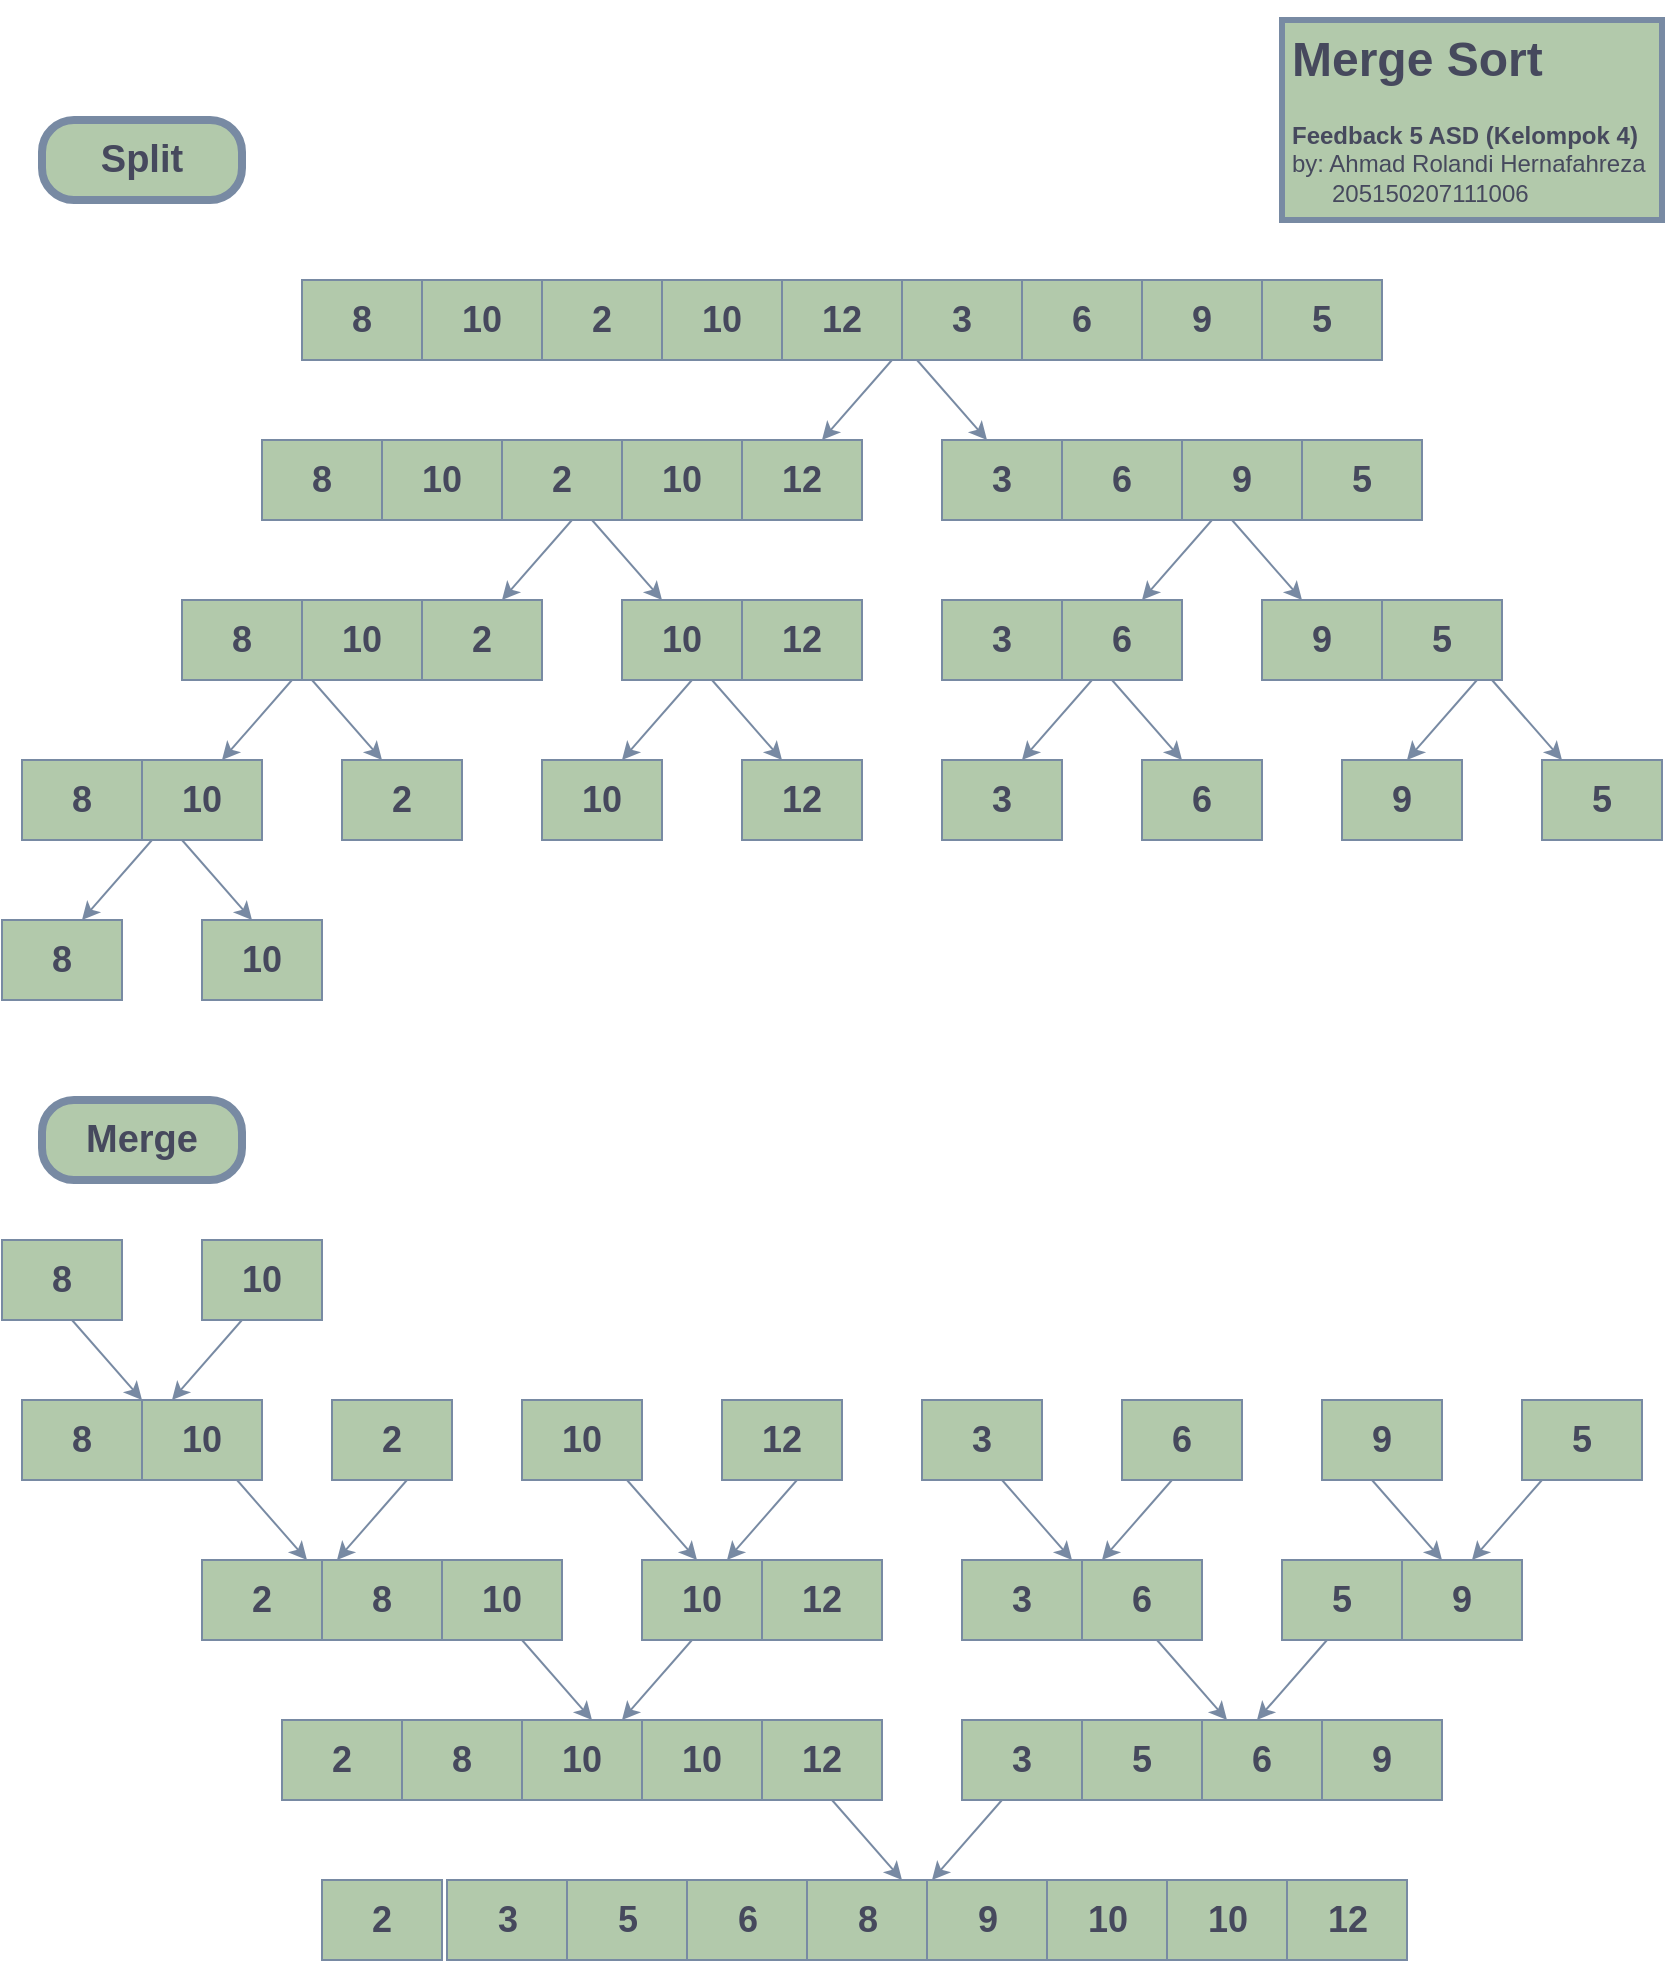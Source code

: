<mxfile version="14.6.11" type="github">
  <diagram id="ngQkEetFLuscZ1ZEEyn4" name="Page-1">
    <mxGraphModel dx="1409" dy="1883" grid="1" gridSize="10" guides="1" tooltips="1" connect="1" arrows="1" fold="1" page="1" pageScale="1" pageWidth="850" pageHeight="1100" math="0" shadow="0">
      <root>
        <mxCell id="0" />
        <mxCell id="1" parent="0" />
        <mxCell id="XE-EVSWouY0JqciqB7B_-1" value="&lt;font style=&quot;font-size: 18px&quot;&gt;&lt;b&gt;8&lt;/b&gt;&lt;/font&gt;" style="rounded=0;whiteSpace=wrap;html=1;fillColor=#B2C9AB;strokeColor=#788AA3;fontColor=#46495D;" parent="1" vertex="1">
          <mxGeometry x="160" y="-960" width="60" height="40" as="geometry" />
        </mxCell>
        <mxCell id="XE-EVSWouY0JqciqB7B_-2" value="&lt;font style=&quot;font-size: 18px&quot;&gt;&lt;b&gt;10&lt;/b&gt;&lt;/font&gt;" style="rounded=0;whiteSpace=wrap;html=1;fillColor=#B2C9AB;strokeColor=#788AA3;fontColor=#46495D;" parent="1" vertex="1">
          <mxGeometry x="220" y="-960" width="60" height="40" as="geometry" />
        </mxCell>
        <mxCell id="XE-EVSWouY0JqciqB7B_-3" value="&lt;font style=&quot;font-size: 18px&quot;&gt;&lt;b&gt;2&lt;/b&gt;&lt;/font&gt;" style="rounded=0;whiteSpace=wrap;html=1;fillColor=#B2C9AB;strokeColor=#788AA3;fontColor=#46495D;" parent="1" vertex="1">
          <mxGeometry x="280" y="-960" width="60" height="40" as="geometry" />
        </mxCell>
        <mxCell id="XE-EVSWouY0JqciqB7B_-4" value="&lt;font style=&quot;font-size: 18px&quot;&gt;&lt;b&gt;5&lt;/b&gt;&lt;/font&gt;" style="rounded=0;whiteSpace=wrap;html=1;fillColor=#B2C9AB;strokeColor=#788AA3;fontColor=#46495D;" parent="1" vertex="1">
          <mxGeometry x="640" y="-960" width="60" height="40" as="geometry" />
        </mxCell>
        <mxCell id="XE-EVSWouY0JqciqB7B_-5" value="&lt;font style=&quot;font-size: 18px&quot;&gt;&lt;b&gt;9&lt;/b&gt;&lt;/font&gt;" style="rounded=0;whiteSpace=wrap;html=1;fillColor=#B2C9AB;strokeColor=#788AA3;fontColor=#46495D;" parent="1" vertex="1">
          <mxGeometry x="580" y="-960" width="60" height="40" as="geometry" />
        </mxCell>
        <mxCell id="XE-EVSWouY0JqciqB7B_-6" value="&lt;font style=&quot;font-size: 18px&quot;&gt;&lt;b&gt;6&lt;/b&gt;&lt;/font&gt;" style="rounded=0;whiteSpace=wrap;html=1;fillColor=#B2C9AB;strokeColor=#788AA3;fontColor=#46495D;" parent="1" vertex="1">
          <mxGeometry x="520" y="-960" width="60" height="40" as="geometry" />
        </mxCell>
        <mxCell id="XE-EVSWouY0JqciqB7B_-7" value="&lt;font style=&quot;font-size: 18px&quot;&gt;&lt;b&gt;3&lt;/b&gt;&lt;/font&gt;" style="rounded=0;whiteSpace=wrap;html=1;fillColor=#B2C9AB;strokeColor=#788AA3;fontColor=#46495D;" parent="1" vertex="1">
          <mxGeometry x="460" y="-960" width="60" height="40" as="geometry" />
        </mxCell>
        <mxCell id="XE-EVSWouY0JqciqB7B_-8" value="&lt;font style=&quot;font-size: 18px&quot;&gt;&lt;b&gt;12&lt;/b&gt;&lt;/font&gt;" style="rounded=0;whiteSpace=wrap;html=1;fillColor=#B2C9AB;strokeColor=#788AA3;fontColor=#46495D;" parent="1" vertex="1">
          <mxGeometry x="400" y="-960" width="60" height="40" as="geometry" />
        </mxCell>
        <mxCell id="XE-EVSWouY0JqciqB7B_-9" value="&lt;font style=&quot;font-size: 18px&quot;&gt;&lt;b&gt;10&lt;/b&gt;&lt;/font&gt;" style="rounded=0;whiteSpace=wrap;html=1;fillColor=#B2C9AB;strokeColor=#788AA3;fontColor=#46495D;" parent="1" vertex="1">
          <mxGeometry x="340" y="-960" width="60" height="40" as="geometry" />
        </mxCell>
        <mxCell id="XE-EVSWouY0JqciqB7B_-11" value="&lt;font style=&quot;font-size: 18px&quot;&gt;&lt;b&gt;10&lt;/b&gt;&lt;/font&gt;" style="rounded=0;whiteSpace=wrap;html=1;fillColor=#B2C9AB;strokeColor=#788AA3;fontColor=#46495D;" parent="1" vertex="1">
          <mxGeometry x="200" y="-880" width="60" height="40" as="geometry" />
        </mxCell>
        <mxCell id="XE-EVSWouY0JqciqB7B_-12" value="&lt;font style=&quot;font-size: 18px&quot;&gt;&lt;b&gt;2&lt;/b&gt;&lt;/font&gt;" style="rounded=0;whiteSpace=wrap;html=1;fillColor=#B2C9AB;strokeColor=#788AA3;fontColor=#46495D;" parent="1" vertex="1">
          <mxGeometry x="260" y="-880" width="60" height="40" as="geometry" />
        </mxCell>
        <mxCell id="XE-EVSWouY0JqciqB7B_-13" value="&lt;font style=&quot;font-size: 18px&quot;&gt;&lt;b&gt;10&lt;/b&gt;&lt;/font&gt;" style="rounded=0;whiteSpace=wrap;html=1;fillColor=#B2C9AB;strokeColor=#788AA3;fontColor=#46495D;" parent="1" vertex="1">
          <mxGeometry x="320" y="-880" width="60" height="40" as="geometry" />
        </mxCell>
        <mxCell id="XE-EVSWouY0JqciqB7B_-14" value="&lt;font style=&quot;font-size: 18px&quot;&gt;&lt;b&gt;5&lt;/b&gt;&lt;/font&gt;" style="rounded=0;whiteSpace=wrap;html=1;fillColor=#B2C9AB;strokeColor=#788AA3;fontColor=#46495D;" parent="1" vertex="1">
          <mxGeometry x="660" y="-880" width="60" height="40" as="geometry" />
        </mxCell>
        <mxCell id="XE-EVSWouY0JqciqB7B_-15" value="&lt;font style=&quot;font-size: 18px&quot;&gt;&lt;b&gt;9&lt;/b&gt;&lt;/font&gt;" style="rounded=0;whiteSpace=wrap;html=1;fillColor=#B2C9AB;strokeColor=#788AA3;fontColor=#46495D;" parent="1" vertex="1">
          <mxGeometry x="600" y="-880" width="60" height="40" as="geometry" />
        </mxCell>
        <mxCell id="XE-EVSWouY0JqciqB7B_-16" value="&lt;font style=&quot;font-size: 18px&quot;&gt;&lt;b&gt;6&lt;/b&gt;&lt;/font&gt;" style="rounded=0;whiteSpace=wrap;html=1;fillColor=#B2C9AB;strokeColor=#788AA3;fontColor=#46495D;" parent="1" vertex="1">
          <mxGeometry x="540" y="-880" width="60" height="40" as="geometry" />
        </mxCell>
        <mxCell id="XE-EVSWouY0JqciqB7B_-17" value="&lt;font style=&quot;font-size: 18px&quot;&gt;&lt;b&gt;3&lt;/b&gt;&lt;/font&gt;" style="rounded=0;whiteSpace=wrap;html=1;fillColor=#B2C9AB;strokeColor=#788AA3;fontColor=#46495D;" parent="1" vertex="1">
          <mxGeometry x="480" y="-880" width="60" height="40" as="geometry" />
        </mxCell>
        <mxCell id="XE-EVSWouY0JqciqB7B_-18" value="&lt;font style=&quot;font-size: 18px&quot;&gt;&lt;b&gt;8&lt;/b&gt;&lt;/font&gt;" style="rounded=0;whiteSpace=wrap;html=1;fillColor=#B2C9AB;strokeColor=#788AA3;fontColor=#46495D;" parent="1" vertex="1">
          <mxGeometry x="140" y="-880" width="60" height="40" as="geometry" />
        </mxCell>
        <mxCell id="XE-EVSWouY0JqciqB7B_-19" value="&lt;font style=&quot;font-size: 18px&quot;&gt;&lt;b&gt;12&lt;/b&gt;&lt;/font&gt;" style="rounded=0;whiteSpace=wrap;html=1;fillColor=#B2C9AB;strokeColor=#788AA3;fontColor=#46495D;" parent="1" vertex="1">
          <mxGeometry x="380" y="-880" width="60" height="40" as="geometry" />
        </mxCell>
        <mxCell id="XE-EVSWouY0JqciqB7B_-20" value="&lt;font style=&quot;font-size: 18px&quot;&gt;&lt;b&gt;10&lt;/b&gt;&lt;/font&gt;" style="rounded=0;whiteSpace=wrap;html=1;fillColor=#B2C9AB;strokeColor=#788AA3;fontColor=#46495D;" parent="1" vertex="1">
          <mxGeometry x="160" y="-800" width="60" height="40" as="geometry" />
        </mxCell>
        <mxCell id="XE-EVSWouY0JqciqB7B_-21" value="&lt;font style=&quot;font-size: 18px&quot;&gt;&lt;b&gt;2&lt;/b&gt;&lt;/font&gt;" style="rounded=0;whiteSpace=wrap;html=1;fillColor=#B2C9AB;strokeColor=#788AA3;fontColor=#46495D;" parent="1" vertex="1">
          <mxGeometry x="220" y="-800" width="60" height="40" as="geometry" />
        </mxCell>
        <mxCell id="XE-EVSWouY0JqciqB7B_-22" value="&lt;font style=&quot;font-size: 18px&quot;&gt;&lt;b&gt;10&lt;/b&gt;&lt;/font&gt;" style="rounded=0;whiteSpace=wrap;html=1;fillColor=#B2C9AB;strokeColor=#788AA3;fontColor=#46495D;" parent="1" vertex="1">
          <mxGeometry x="320" y="-800" width="60" height="40" as="geometry" />
        </mxCell>
        <mxCell id="XE-EVSWouY0JqciqB7B_-23" value="&lt;font style=&quot;font-size: 18px&quot;&gt;&lt;b&gt;8&lt;/b&gt;&lt;/font&gt;" style="rounded=0;whiteSpace=wrap;html=1;fillColor=#B2C9AB;strokeColor=#788AA3;fontColor=#46495D;" parent="1" vertex="1">
          <mxGeometry x="100" y="-800" width="60" height="40" as="geometry" />
        </mxCell>
        <mxCell id="XE-EVSWouY0JqciqB7B_-24" value="&lt;font style=&quot;font-size: 18px&quot;&gt;&lt;b&gt;12&lt;/b&gt;&lt;/font&gt;" style="rounded=0;whiteSpace=wrap;html=1;fillColor=#B2C9AB;strokeColor=#788AA3;fontColor=#46495D;" parent="1" vertex="1">
          <mxGeometry x="380" y="-800" width="60" height="40" as="geometry" />
        </mxCell>
        <mxCell id="XE-EVSWouY0JqciqB7B_-25" value="&lt;font style=&quot;font-size: 18px&quot;&gt;&lt;b&gt;5&lt;/b&gt;&lt;/font&gt;" style="rounded=0;whiteSpace=wrap;html=1;fillColor=#B2C9AB;strokeColor=#788AA3;fontColor=#46495D;" parent="1" vertex="1">
          <mxGeometry x="700" y="-800" width="60" height="40" as="geometry" />
        </mxCell>
        <mxCell id="XE-EVSWouY0JqciqB7B_-26" value="&lt;font style=&quot;font-size: 18px&quot;&gt;&lt;b&gt;9&lt;/b&gt;&lt;/font&gt;" style="rounded=0;whiteSpace=wrap;html=1;fillColor=#B2C9AB;strokeColor=#788AA3;fontColor=#46495D;" parent="1" vertex="1">
          <mxGeometry x="640" y="-800" width="60" height="40" as="geometry" />
        </mxCell>
        <mxCell id="XE-EVSWouY0JqciqB7B_-27" value="&lt;font style=&quot;font-size: 18px&quot;&gt;&lt;b&gt;6&lt;/b&gt;&lt;/font&gt;" style="rounded=0;whiteSpace=wrap;html=1;fillColor=#B2C9AB;strokeColor=#788AA3;fontColor=#46495D;" parent="1" vertex="1">
          <mxGeometry x="540" y="-800" width="60" height="40" as="geometry" />
        </mxCell>
        <mxCell id="XE-EVSWouY0JqciqB7B_-28" value="&lt;font style=&quot;font-size: 18px&quot;&gt;&lt;b&gt;3&lt;/b&gt;&lt;/font&gt;" style="rounded=0;whiteSpace=wrap;html=1;fillColor=#B2C9AB;strokeColor=#788AA3;fontColor=#46495D;" parent="1" vertex="1">
          <mxGeometry x="480" y="-800" width="60" height="40" as="geometry" />
        </mxCell>
        <mxCell id="XE-EVSWouY0JqciqB7B_-29" value="&lt;font style=&quot;font-size: 18px&quot;&gt;&lt;b&gt;8&lt;/b&gt;&lt;/font&gt;" style="rounded=0;whiteSpace=wrap;html=1;fillColor=#B2C9AB;strokeColor=#788AA3;fontColor=#46495D;" parent="1" vertex="1">
          <mxGeometry x="20" y="-720" width="60" height="40" as="geometry" />
        </mxCell>
        <mxCell id="XE-EVSWouY0JqciqB7B_-30" value="&lt;font style=&quot;font-size: 18px&quot;&gt;&lt;b&gt;2&lt;/b&gt;&lt;/font&gt;" style="rounded=0;whiteSpace=wrap;html=1;fillColor=#B2C9AB;strokeColor=#788AA3;fontColor=#46495D;" parent="1" vertex="1">
          <mxGeometry x="180" y="-720" width="60" height="40" as="geometry" />
        </mxCell>
        <mxCell id="XE-EVSWouY0JqciqB7B_-31" value="&lt;font style=&quot;font-size: 18px&quot;&gt;&lt;b&gt;10&lt;/b&gt;&lt;/font&gt;" style="rounded=0;whiteSpace=wrap;html=1;fillColor=#B2C9AB;strokeColor=#788AA3;fontColor=#46495D;" parent="1" vertex="1">
          <mxGeometry x="80" y="-720" width="60" height="40" as="geometry" />
        </mxCell>
        <mxCell id="XE-EVSWouY0JqciqB7B_-33" value="&lt;font style=&quot;font-size: 18px&quot;&gt;&lt;b&gt;10&lt;/b&gt;&lt;/font&gt;" style="rounded=0;whiteSpace=wrap;html=1;fillColor=#B2C9AB;strokeColor=#788AA3;fontColor=#46495D;" parent="1" vertex="1">
          <mxGeometry x="280" y="-720" width="60" height="40" as="geometry" />
        </mxCell>
        <mxCell id="XE-EVSWouY0JqciqB7B_-34" value="&lt;font style=&quot;font-size: 18px&quot;&gt;&lt;b&gt;12&lt;/b&gt;&lt;/font&gt;" style="rounded=0;whiteSpace=wrap;html=1;fillColor=#B2C9AB;strokeColor=#788AA3;fontColor=#46495D;" parent="1" vertex="1">
          <mxGeometry x="380" y="-720" width="60" height="40" as="geometry" />
        </mxCell>
        <mxCell id="XE-EVSWouY0JqciqB7B_-35" value="&lt;font style=&quot;font-size: 18px&quot;&gt;&lt;b&gt;3&lt;/b&gt;&lt;/font&gt;" style="rounded=0;whiteSpace=wrap;html=1;fillColor=#B2C9AB;strokeColor=#788AA3;fontColor=#46495D;" parent="1" vertex="1">
          <mxGeometry x="480" y="-720" width="60" height="40" as="geometry" />
        </mxCell>
        <mxCell id="XE-EVSWouY0JqciqB7B_-36" value="&lt;font style=&quot;font-size: 18px&quot;&gt;&lt;b&gt;6&lt;/b&gt;&lt;/font&gt;" style="rounded=0;whiteSpace=wrap;html=1;fillColor=#B2C9AB;strokeColor=#788AA3;fontColor=#46495D;" parent="1" vertex="1">
          <mxGeometry x="580" y="-720" width="60" height="40" as="geometry" />
        </mxCell>
        <mxCell id="XE-EVSWouY0JqciqB7B_-37" value="&lt;font style=&quot;font-size: 18px&quot;&gt;&lt;b&gt;9&lt;/b&gt;&lt;/font&gt;" style="rounded=0;whiteSpace=wrap;html=1;fillColor=#B2C9AB;strokeColor=#788AA3;fontColor=#46495D;" parent="1" vertex="1">
          <mxGeometry x="680" y="-720" width="60" height="40" as="geometry" />
        </mxCell>
        <mxCell id="XE-EVSWouY0JqciqB7B_-38" value="&lt;font style=&quot;font-size: 18px&quot;&gt;&lt;b&gt;8&lt;/b&gt;&lt;/font&gt;" style="rounded=0;whiteSpace=wrap;html=1;fillColor=#B2C9AB;strokeColor=#788AA3;fontColor=#46495D;" parent="1" vertex="1">
          <mxGeometry x="10" y="-640" width="60" height="40" as="geometry" />
        </mxCell>
        <mxCell id="XE-EVSWouY0JqciqB7B_-40" value="&lt;font style=&quot;font-size: 18px&quot;&gt;&lt;b&gt;10&lt;/b&gt;&lt;/font&gt;" style="rounded=0;whiteSpace=wrap;html=1;fillColor=#B2C9AB;strokeColor=#788AA3;fontColor=#46495D;" parent="1" vertex="1">
          <mxGeometry x="110" y="-640" width="60" height="40" as="geometry" />
        </mxCell>
        <mxCell id="XE-EVSWouY0JqciqB7B_-41" value="&lt;font style=&quot;font-size: 18px&quot;&gt;&lt;b&gt;5&lt;/b&gt;&lt;/font&gt;" style="rounded=0;whiteSpace=wrap;html=1;fillColor=#B2C9AB;strokeColor=#788AA3;fontColor=#46495D;" parent="1" vertex="1">
          <mxGeometry x="780" y="-720" width="60" height="40" as="geometry" />
        </mxCell>
        <mxCell id="_cYdw8GzFOG9qHdIJb85-2" value="" style="endArrow=classic;html=1;entryX=0.25;entryY=0;entryDx=0;entryDy=0;exitX=0.5;exitY=1;exitDx=0;exitDy=0;strokeColor=#788AA3;fontColor=#46495D;" edge="1" parent="1">
          <mxGeometry width="50" height="50" relative="1" as="geometry">
            <mxPoint x="455" y="-920" as="sourcePoint" />
            <mxPoint x="420" y="-880" as="targetPoint" />
          </mxGeometry>
        </mxCell>
        <mxCell id="_cYdw8GzFOG9qHdIJb85-3" value="" style="endArrow=classic;html=1;exitX=0.5;exitY=1;exitDx=0;exitDy=0;strokeColor=#788AA3;fontColor=#46495D;" edge="1" parent="1">
          <mxGeometry width="50" height="50" relative="1" as="geometry">
            <mxPoint x="467.5" y="-920" as="sourcePoint" />
            <mxPoint x="502.5" y="-880" as="targetPoint" />
          </mxGeometry>
        </mxCell>
        <mxCell id="_cYdw8GzFOG9qHdIJb85-4" value="" style="endArrow=classic;html=1;exitX=0.5;exitY=1;exitDx=0;exitDy=0;strokeColor=#788AA3;fontColor=#46495D;" edge="1" parent="1">
          <mxGeometry width="50" height="50" relative="1" as="geometry">
            <mxPoint x="305" y="-840" as="sourcePoint" />
            <mxPoint x="340" y="-800" as="targetPoint" />
          </mxGeometry>
        </mxCell>
        <mxCell id="_cYdw8GzFOG9qHdIJb85-5" value="" style="endArrow=classic;html=1;entryX=0.25;entryY=0;entryDx=0;entryDy=0;exitX=0.5;exitY=1;exitDx=0;exitDy=0;strokeColor=#788AA3;fontColor=#46495D;" edge="1" parent="1">
          <mxGeometry width="50" height="50" relative="1" as="geometry">
            <mxPoint x="295" y="-840" as="sourcePoint" />
            <mxPoint x="260" y="-800" as="targetPoint" />
          </mxGeometry>
        </mxCell>
        <mxCell id="_cYdw8GzFOG9qHdIJb85-6" value="" style="endArrow=classic;html=1;exitX=0.5;exitY=1;exitDx=0;exitDy=0;strokeColor=#788AA3;fontColor=#46495D;" edge="1" parent="1">
          <mxGeometry width="50" height="50" relative="1" as="geometry">
            <mxPoint x="625.0" y="-840" as="sourcePoint" />
            <mxPoint x="660" y="-800" as="targetPoint" />
          </mxGeometry>
        </mxCell>
        <mxCell id="_cYdw8GzFOG9qHdIJb85-7" value="" style="endArrow=classic;html=1;entryX=0.25;entryY=0;entryDx=0;entryDy=0;exitX=0.5;exitY=1;exitDx=0;exitDy=0;strokeColor=#788AA3;fontColor=#46495D;" edge="1" parent="1">
          <mxGeometry width="50" height="50" relative="1" as="geometry">
            <mxPoint x="615.0" y="-840" as="sourcePoint" />
            <mxPoint x="580.0" y="-800" as="targetPoint" />
          </mxGeometry>
        </mxCell>
        <mxCell id="_cYdw8GzFOG9qHdIJb85-9" value="" style="endArrow=classic;html=1;exitX=0.5;exitY=1;exitDx=0;exitDy=0;strokeColor=#788AA3;fontColor=#46495D;" edge="1" parent="1">
          <mxGeometry width="50" height="50" relative="1" as="geometry">
            <mxPoint x="755" y="-760" as="sourcePoint" />
            <mxPoint x="790" y="-720" as="targetPoint" />
          </mxGeometry>
        </mxCell>
        <mxCell id="_cYdw8GzFOG9qHdIJb85-10" value="" style="endArrow=classic;html=1;entryX=0.25;entryY=0;entryDx=0;entryDy=0;exitX=0.5;exitY=1;exitDx=0;exitDy=0;strokeColor=#788AA3;fontColor=#46495D;" edge="1" parent="1">
          <mxGeometry width="50" height="50" relative="1" as="geometry">
            <mxPoint x="747.5" y="-760" as="sourcePoint" />
            <mxPoint x="712.5" y="-720" as="targetPoint" />
          </mxGeometry>
        </mxCell>
        <mxCell id="_cYdw8GzFOG9qHdIJb85-11" value="" style="endArrow=classic;html=1;exitX=0.5;exitY=1;exitDx=0;exitDy=0;strokeColor=#788AA3;fontColor=#46495D;" edge="1" parent="1">
          <mxGeometry width="50" height="50" relative="1" as="geometry">
            <mxPoint x="565" y="-760" as="sourcePoint" />
            <mxPoint x="600" y="-720" as="targetPoint" />
          </mxGeometry>
        </mxCell>
        <mxCell id="_cYdw8GzFOG9qHdIJb85-12" value="" style="endArrow=classic;html=1;entryX=0.25;entryY=0;entryDx=0;entryDy=0;exitX=0.5;exitY=1;exitDx=0;exitDy=0;strokeColor=#788AA3;fontColor=#46495D;" edge="1" parent="1">
          <mxGeometry width="50" height="50" relative="1" as="geometry">
            <mxPoint x="555" y="-760" as="sourcePoint" />
            <mxPoint x="520" y="-720" as="targetPoint" />
          </mxGeometry>
        </mxCell>
        <mxCell id="_cYdw8GzFOG9qHdIJb85-14" value="" style="endArrow=classic;html=1;exitX=0.5;exitY=1;exitDx=0;exitDy=0;strokeColor=#788AA3;fontColor=#46495D;" edge="1" parent="1">
          <mxGeometry width="50" height="50" relative="1" as="geometry">
            <mxPoint x="365" y="-760" as="sourcePoint" />
            <mxPoint x="400" y="-720" as="targetPoint" />
          </mxGeometry>
        </mxCell>
        <mxCell id="_cYdw8GzFOG9qHdIJb85-15" value="" style="endArrow=classic;html=1;entryX=0.25;entryY=0;entryDx=0;entryDy=0;exitX=0.5;exitY=1;exitDx=0;exitDy=0;strokeColor=#788AA3;fontColor=#46495D;" edge="1" parent="1">
          <mxGeometry width="50" height="50" relative="1" as="geometry">
            <mxPoint x="355" y="-760" as="sourcePoint" />
            <mxPoint x="320" y="-720" as="targetPoint" />
          </mxGeometry>
        </mxCell>
        <mxCell id="_cYdw8GzFOG9qHdIJb85-17" value="" style="endArrow=classic;html=1;exitX=0.5;exitY=1;exitDx=0;exitDy=0;strokeColor=#788AA3;fontColor=#46495D;" edge="1" parent="1">
          <mxGeometry width="50" height="50" relative="1" as="geometry">
            <mxPoint x="165" y="-760" as="sourcePoint" />
            <mxPoint x="200" y="-720" as="targetPoint" />
          </mxGeometry>
        </mxCell>
        <mxCell id="_cYdw8GzFOG9qHdIJb85-18" value="" style="endArrow=classic;html=1;entryX=0.25;entryY=0;entryDx=0;entryDy=0;exitX=0.5;exitY=1;exitDx=0;exitDy=0;strokeColor=#788AA3;fontColor=#46495D;" edge="1" parent="1">
          <mxGeometry width="50" height="50" relative="1" as="geometry">
            <mxPoint x="155" y="-760" as="sourcePoint" />
            <mxPoint x="120" y="-720" as="targetPoint" />
          </mxGeometry>
        </mxCell>
        <mxCell id="_cYdw8GzFOG9qHdIJb85-23" value="" style="endArrow=classic;html=1;exitX=0.5;exitY=1;exitDx=0;exitDy=0;strokeColor=#788AA3;fontColor=#46495D;" edge="1" parent="1">
          <mxGeometry width="50" height="50" relative="1" as="geometry">
            <mxPoint x="100" y="-680" as="sourcePoint" />
            <mxPoint x="135" y="-640" as="targetPoint" />
          </mxGeometry>
        </mxCell>
        <mxCell id="_cYdw8GzFOG9qHdIJb85-24" value="" style="endArrow=classic;html=1;entryX=0.25;entryY=0;entryDx=0;entryDy=0;exitX=0.5;exitY=1;exitDx=0;exitDy=0;strokeColor=#788AA3;fontColor=#46495D;" edge="1" parent="1">
          <mxGeometry width="50" height="50" relative="1" as="geometry">
            <mxPoint x="85" y="-680" as="sourcePoint" />
            <mxPoint x="50" y="-640" as="targetPoint" />
          </mxGeometry>
        </mxCell>
        <mxCell id="_cYdw8GzFOG9qHdIJb85-26" value="&lt;span style=&quot;font-size: 19px&quot;&gt;&lt;b&gt;Split&lt;/b&gt;&lt;/span&gt;" style="rounded=1;whiteSpace=wrap;html=1;arcSize=40;fillColor=#B2C9AB;strokeColor=#788AA3;fontColor=#46495D;strokeWidth=4;" vertex="1" parent="1">
          <mxGeometry x="30" y="-1040" width="100" height="40" as="geometry" />
        </mxCell>
        <mxCell id="_cYdw8GzFOG9qHdIJb85-45" value="&lt;font style=&quot;font-size: 18px&quot;&gt;&lt;b&gt;10&lt;/b&gt;&lt;/font&gt;" style="rounded=0;whiteSpace=wrap;html=1;fillColor=#B2C9AB;strokeColor=#788AA3;fontColor=#46495D;" vertex="1" parent="1">
          <mxGeometry x="230" y="-320" width="60" height="40" as="geometry" />
        </mxCell>
        <mxCell id="_cYdw8GzFOG9qHdIJb85-46" value="&lt;font style=&quot;font-size: 18px&quot;&gt;&lt;b&gt;2&lt;/b&gt;&lt;/font&gt;" style="rounded=0;whiteSpace=wrap;html=1;fillColor=#B2C9AB;strokeColor=#788AA3;fontColor=#46495D;" vertex="1" parent="1">
          <mxGeometry x="110" y="-320" width="60" height="40" as="geometry" />
        </mxCell>
        <mxCell id="_cYdw8GzFOG9qHdIJb85-47" value="&lt;font style=&quot;font-size: 18px&quot;&gt;&lt;b&gt;10&lt;/b&gt;&lt;/font&gt;" style="rounded=0;whiteSpace=wrap;html=1;fillColor=#B2C9AB;strokeColor=#788AA3;fontColor=#46495D;" vertex="1" parent="1">
          <mxGeometry x="330" y="-320" width="60" height="40" as="geometry" />
        </mxCell>
        <mxCell id="_cYdw8GzFOG9qHdIJb85-48" value="&lt;font style=&quot;font-size: 18px&quot;&gt;&lt;b&gt;8&lt;/b&gt;&lt;/font&gt;" style="rounded=0;whiteSpace=wrap;html=1;fillColor=#B2C9AB;strokeColor=#788AA3;fontColor=#46495D;" vertex="1" parent="1">
          <mxGeometry x="170" y="-320" width="60" height="40" as="geometry" />
        </mxCell>
        <mxCell id="_cYdw8GzFOG9qHdIJb85-49" value="&lt;font style=&quot;font-size: 18px&quot;&gt;&lt;b&gt;12&lt;/b&gt;&lt;/font&gt;" style="rounded=0;whiteSpace=wrap;html=1;fillColor=#B2C9AB;strokeColor=#788AA3;fontColor=#46495D;" vertex="1" parent="1">
          <mxGeometry x="390" y="-320" width="60" height="40" as="geometry" />
        </mxCell>
        <mxCell id="_cYdw8GzFOG9qHdIJb85-50" value="&lt;font style=&quot;font-size: 18px&quot;&gt;&lt;b&gt;5&lt;/b&gt;&lt;/font&gt;" style="rounded=0;whiteSpace=wrap;html=1;fillColor=#B2C9AB;strokeColor=#788AA3;fontColor=#46495D;" vertex="1" parent="1">
          <mxGeometry x="650" y="-320" width="60" height="40" as="geometry" />
        </mxCell>
        <mxCell id="_cYdw8GzFOG9qHdIJb85-51" value="&lt;font style=&quot;font-size: 18px&quot;&gt;&lt;b&gt;9&lt;/b&gt;&lt;/font&gt;" style="rounded=0;whiteSpace=wrap;html=1;fillColor=#B2C9AB;strokeColor=#788AA3;fontColor=#46495D;" vertex="1" parent="1">
          <mxGeometry x="710" y="-320" width="60" height="40" as="geometry" />
        </mxCell>
        <mxCell id="_cYdw8GzFOG9qHdIJb85-52" value="&lt;font style=&quot;font-size: 18px&quot;&gt;&lt;b&gt;6&lt;/b&gt;&lt;/font&gt;" style="rounded=0;whiteSpace=wrap;html=1;fillColor=#B2C9AB;strokeColor=#788AA3;fontColor=#46495D;" vertex="1" parent="1">
          <mxGeometry x="550" y="-320" width="60" height="40" as="geometry" />
        </mxCell>
        <mxCell id="_cYdw8GzFOG9qHdIJb85-53" value="&lt;font style=&quot;font-size: 18px&quot;&gt;&lt;b&gt;3&lt;/b&gt;&lt;/font&gt;" style="rounded=0;whiteSpace=wrap;html=1;fillColor=#B2C9AB;strokeColor=#788AA3;fontColor=#46495D;" vertex="1" parent="1">
          <mxGeometry x="490" y="-320" width="60" height="40" as="geometry" />
        </mxCell>
        <mxCell id="_cYdw8GzFOG9qHdIJb85-54" value="&lt;font style=&quot;font-size: 18px&quot;&gt;&lt;b&gt;8&lt;/b&gt;&lt;/font&gt;" style="rounded=0;whiteSpace=wrap;html=1;fillColor=#B2C9AB;strokeColor=#788AA3;fontColor=#46495D;" vertex="1" parent="1">
          <mxGeometry x="20" y="-400" width="60" height="40" as="geometry" />
        </mxCell>
        <mxCell id="_cYdw8GzFOG9qHdIJb85-55" value="&lt;font style=&quot;font-size: 18px&quot;&gt;&lt;b&gt;2&lt;/b&gt;&lt;/font&gt;" style="rounded=0;whiteSpace=wrap;html=1;fillColor=#B2C9AB;strokeColor=#788AA3;fontColor=#46495D;" vertex="1" parent="1">
          <mxGeometry x="175" y="-400" width="60" height="40" as="geometry" />
        </mxCell>
        <mxCell id="_cYdw8GzFOG9qHdIJb85-56" value="&lt;font style=&quot;font-size: 18px&quot;&gt;&lt;b&gt;10&lt;/b&gt;&lt;/font&gt;" style="rounded=0;whiteSpace=wrap;html=1;fillColor=#B2C9AB;strokeColor=#788AA3;fontColor=#46495D;" vertex="1" parent="1">
          <mxGeometry x="80" y="-400" width="60" height="40" as="geometry" />
        </mxCell>
        <mxCell id="_cYdw8GzFOG9qHdIJb85-57" value="&lt;font style=&quot;font-size: 18px&quot;&gt;&lt;b&gt;10&lt;/b&gt;&lt;/font&gt;" style="rounded=0;whiteSpace=wrap;html=1;fillColor=#B2C9AB;strokeColor=#788AA3;fontColor=#46495D;" vertex="1" parent="1">
          <mxGeometry x="270" y="-400" width="60" height="40" as="geometry" />
        </mxCell>
        <mxCell id="_cYdw8GzFOG9qHdIJb85-58" value="&lt;font style=&quot;font-size: 18px&quot;&gt;&lt;b&gt;12&lt;/b&gt;&lt;/font&gt;" style="rounded=0;whiteSpace=wrap;html=1;fillColor=#B2C9AB;strokeColor=#788AA3;fontColor=#46495D;" vertex="1" parent="1">
          <mxGeometry x="370" y="-400" width="60" height="40" as="geometry" />
        </mxCell>
        <mxCell id="_cYdw8GzFOG9qHdIJb85-59" value="&lt;font style=&quot;font-size: 18px&quot;&gt;&lt;b&gt;3&lt;/b&gt;&lt;/font&gt;" style="rounded=0;whiteSpace=wrap;html=1;fillColor=#B2C9AB;strokeColor=#788AA3;fontColor=#46495D;" vertex="1" parent="1">
          <mxGeometry x="470" y="-400" width="60" height="40" as="geometry" />
        </mxCell>
        <mxCell id="_cYdw8GzFOG9qHdIJb85-60" value="&lt;font style=&quot;font-size: 18px&quot;&gt;&lt;b&gt;6&lt;/b&gt;&lt;/font&gt;" style="rounded=0;whiteSpace=wrap;html=1;fillColor=#B2C9AB;strokeColor=#788AA3;fontColor=#46495D;" vertex="1" parent="1">
          <mxGeometry x="570" y="-400" width="60" height="40" as="geometry" />
        </mxCell>
        <mxCell id="_cYdw8GzFOG9qHdIJb85-61" value="&lt;font style=&quot;font-size: 18px&quot;&gt;&lt;b&gt;9&lt;/b&gt;&lt;/font&gt;" style="rounded=0;whiteSpace=wrap;html=1;fillColor=#B2C9AB;strokeColor=#788AA3;fontColor=#46495D;" vertex="1" parent="1">
          <mxGeometry x="670" y="-400" width="60" height="40" as="geometry" />
        </mxCell>
        <mxCell id="_cYdw8GzFOG9qHdIJb85-62" value="&lt;font style=&quot;font-size: 18px&quot;&gt;&lt;b&gt;8&lt;/b&gt;&lt;/font&gt;" style="rounded=0;whiteSpace=wrap;html=1;fillColor=#B2C9AB;strokeColor=#788AA3;fontColor=#46495D;" vertex="1" parent="1">
          <mxGeometry x="10" y="-480" width="60" height="40" as="geometry" />
        </mxCell>
        <mxCell id="_cYdw8GzFOG9qHdIJb85-63" value="&lt;font style=&quot;font-size: 18px&quot;&gt;&lt;b&gt;10&lt;/b&gt;&lt;/font&gt;" style="rounded=0;whiteSpace=wrap;html=1;fillColor=#B2C9AB;strokeColor=#788AA3;fontColor=#46495D;" vertex="1" parent="1">
          <mxGeometry x="110" y="-480" width="60" height="40" as="geometry" />
        </mxCell>
        <mxCell id="_cYdw8GzFOG9qHdIJb85-64" value="&lt;font style=&quot;font-size: 18px&quot;&gt;&lt;b&gt;5&lt;/b&gt;&lt;/font&gt;" style="rounded=0;whiteSpace=wrap;html=1;fillColor=#B2C9AB;strokeColor=#788AA3;fontColor=#46495D;" vertex="1" parent="1">
          <mxGeometry x="770" y="-400" width="60" height="40" as="geometry" />
        </mxCell>
        <mxCell id="_cYdw8GzFOG9qHdIJb85-81" value="&lt;span style=&quot;font-size: 19px&quot;&gt;&lt;b&gt;Merge&lt;/b&gt;&lt;/span&gt;" style="rounded=1;whiteSpace=wrap;html=1;arcSize=40;fillColor=#B2C9AB;strokeColor=#788AA3;fontColor=#46495D;strokeWidth=4;" vertex="1" parent="1">
          <mxGeometry x="30" y="-550" width="100" height="40" as="geometry" />
        </mxCell>
        <mxCell id="_cYdw8GzFOG9qHdIJb85-136" value="" style="group;fontColor=#46495D;" vertex="1" connectable="0" parent="1">
          <mxGeometry x="45" y="-440" width="85" height="40" as="geometry" />
        </mxCell>
        <mxCell id="_cYdw8GzFOG9qHdIJb85-79" value="" style="endArrow=classic;html=1;exitX=0.5;exitY=1;exitDx=0;exitDy=0;strokeColor=#788AA3;fontColor=#46495D;" edge="1" parent="_cYdw8GzFOG9qHdIJb85-136">
          <mxGeometry width="50" height="50" relative="1" as="geometry">
            <mxPoint as="sourcePoint" />
            <mxPoint x="35" y="40" as="targetPoint" />
          </mxGeometry>
        </mxCell>
        <mxCell id="_cYdw8GzFOG9qHdIJb85-80" value="" style="endArrow=classic;html=1;entryX=0.25;entryY=0;entryDx=0;entryDy=0;exitX=0.5;exitY=1;exitDx=0;exitDy=0;strokeColor=#788AA3;fontColor=#46495D;" edge="1" parent="_cYdw8GzFOG9qHdIJb85-136">
          <mxGeometry width="50" height="50" relative="1" as="geometry">
            <mxPoint x="85" as="sourcePoint" />
            <mxPoint x="50" y="40" as="targetPoint" />
          </mxGeometry>
        </mxCell>
        <mxCell id="_cYdw8GzFOG9qHdIJb85-137" value="" style="group;fontColor=#46495D;" vertex="1" connectable="0" parent="1">
          <mxGeometry x="127.5" y="-360" width="85" height="40" as="geometry" />
        </mxCell>
        <mxCell id="_cYdw8GzFOG9qHdIJb85-138" value="" style="endArrow=classic;html=1;exitX=0.5;exitY=1;exitDx=0;exitDy=0;strokeColor=#788AA3;fontColor=#46495D;" edge="1" parent="_cYdw8GzFOG9qHdIJb85-137">
          <mxGeometry width="50" height="50" relative="1" as="geometry">
            <mxPoint as="sourcePoint" />
            <mxPoint x="35" y="40" as="targetPoint" />
          </mxGeometry>
        </mxCell>
        <mxCell id="_cYdw8GzFOG9qHdIJb85-139" value="" style="endArrow=classic;html=1;entryX=0.25;entryY=0;entryDx=0;entryDy=0;exitX=0.5;exitY=1;exitDx=0;exitDy=0;strokeColor=#788AA3;fontColor=#46495D;" edge="1" parent="_cYdw8GzFOG9qHdIJb85-137">
          <mxGeometry width="50" height="50" relative="1" as="geometry">
            <mxPoint x="85" as="sourcePoint" />
            <mxPoint x="50" y="40" as="targetPoint" />
          </mxGeometry>
        </mxCell>
        <mxCell id="_cYdw8GzFOG9qHdIJb85-140" value="" style="group;fontColor=#46495D;" vertex="1" connectable="0" parent="1">
          <mxGeometry x="322.5" y="-360" width="85" height="40" as="geometry" />
        </mxCell>
        <mxCell id="_cYdw8GzFOG9qHdIJb85-141" value="" style="endArrow=classic;html=1;exitX=0.5;exitY=1;exitDx=0;exitDy=0;strokeColor=#788AA3;fontColor=#46495D;" edge="1" parent="_cYdw8GzFOG9qHdIJb85-140">
          <mxGeometry width="50" height="50" relative="1" as="geometry">
            <mxPoint as="sourcePoint" />
            <mxPoint x="35" y="40" as="targetPoint" />
          </mxGeometry>
        </mxCell>
        <mxCell id="_cYdw8GzFOG9qHdIJb85-142" value="" style="endArrow=classic;html=1;entryX=0.25;entryY=0;entryDx=0;entryDy=0;exitX=0.5;exitY=1;exitDx=0;exitDy=0;strokeColor=#788AA3;fontColor=#46495D;" edge="1" parent="_cYdw8GzFOG9qHdIJb85-140">
          <mxGeometry width="50" height="50" relative="1" as="geometry">
            <mxPoint x="85" as="sourcePoint" />
            <mxPoint x="50" y="40" as="targetPoint" />
          </mxGeometry>
        </mxCell>
        <mxCell id="_cYdw8GzFOG9qHdIJb85-143" value="" style="group;fontColor=#46495D;" vertex="1" connectable="0" parent="1">
          <mxGeometry x="510" y="-360" width="85" height="40" as="geometry" />
        </mxCell>
        <mxCell id="_cYdw8GzFOG9qHdIJb85-144" value="" style="endArrow=classic;html=1;exitX=0.5;exitY=1;exitDx=0;exitDy=0;strokeColor=#788AA3;fontColor=#46495D;" edge="1" parent="_cYdw8GzFOG9qHdIJb85-143">
          <mxGeometry width="50" height="50" relative="1" as="geometry">
            <mxPoint as="sourcePoint" />
            <mxPoint x="35" y="40" as="targetPoint" />
          </mxGeometry>
        </mxCell>
        <mxCell id="_cYdw8GzFOG9qHdIJb85-145" value="" style="endArrow=classic;html=1;entryX=0.25;entryY=0;entryDx=0;entryDy=0;exitX=0.5;exitY=1;exitDx=0;exitDy=0;strokeColor=#788AA3;fontColor=#46495D;" edge="1" parent="_cYdw8GzFOG9qHdIJb85-143">
          <mxGeometry width="50" height="50" relative="1" as="geometry">
            <mxPoint x="85" as="sourcePoint" />
            <mxPoint x="50" y="40" as="targetPoint" />
          </mxGeometry>
        </mxCell>
        <mxCell id="_cYdw8GzFOG9qHdIJb85-146" value="" style="group;fontColor=#46495D;" vertex="1" connectable="0" parent="1">
          <mxGeometry x="695" y="-360" width="85" height="40" as="geometry" />
        </mxCell>
        <mxCell id="_cYdw8GzFOG9qHdIJb85-147" value="" style="endArrow=classic;html=1;exitX=0.5;exitY=1;exitDx=0;exitDy=0;strokeColor=#788AA3;fontColor=#46495D;" edge="1" parent="_cYdw8GzFOG9qHdIJb85-146">
          <mxGeometry width="50" height="50" relative="1" as="geometry">
            <mxPoint as="sourcePoint" />
            <mxPoint x="35" y="40" as="targetPoint" />
          </mxGeometry>
        </mxCell>
        <mxCell id="_cYdw8GzFOG9qHdIJb85-148" value="" style="endArrow=classic;html=1;entryX=0.25;entryY=0;entryDx=0;entryDy=0;exitX=0.5;exitY=1;exitDx=0;exitDy=0;strokeColor=#788AA3;fontColor=#46495D;" edge="1" parent="_cYdw8GzFOG9qHdIJb85-146">
          <mxGeometry width="50" height="50" relative="1" as="geometry">
            <mxPoint x="85" as="sourcePoint" />
            <mxPoint x="50" y="40" as="targetPoint" />
          </mxGeometry>
        </mxCell>
        <mxCell id="_cYdw8GzFOG9qHdIJb85-152" value="&lt;font style=&quot;font-size: 18px&quot;&gt;&lt;b&gt;10&lt;/b&gt;&lt;/font&gt;" style="rounded=0;whiteSpace=wrap;html=1;fillColor=#B2C9AB;strokeColor=#788AA3;fontColor=#46495D;" vertex="1" parent="1">
          <mxGeometry x="270" y="-240" width="60" height="40" as="geometry" />
        </mxCell>
        <mxCell id="_cYdw8GzFOG9qHdIJb85-153" value="&lt;font style=&quot;font-size: 18px&quot;&gt;&lt;b&gt;2&lt;/b&gt;&lt;/font&gt;" style="rounded=0;whiteSpace=wrap;html=1;fillColor=#B2C9AB;strokeColor=#788AA3;fontColor=#46495D;" vertex="1" parent="1">
          <mxGeometry x="150" y="-240" width="60" height="40" as="geometry" />
        </mxCell>
        <mxCell id="_cYdw8GzFOG9qHdIJb85-154" value="&lt;font style=&quot;font-size: 18px&quot;&gt;&lt;b&gt;10&lt;/b&gt;&lt;/font&gt;" style="rounded=0;whiteSpace=wrap;html=1;fillColor=#B2C9AB;strokeColor=#788AA3;fontColor=#46495D;" vertex="1" parent="1">
          <mxGeometry x="330" y="-240" width="60" height="40" as="geometry" />
        </mxCell>
        <mxCell id="_cYdw8GzFOG9qHdIJb85-155" value="&lt;font style=&quot;font-size: 18px&quot;&gt;&lt;b&gt;8&lt;/b&gt;&lt;/font&gt;" style="rounded=0;whiteSpace=wrap;html=1;fillColor=#B2C9AB;strokeColor=#788AA3;fontColor=#46495D;" vertex="1" parent="1">
          <mxGeometry x="210" y="-240" width="60" height="40" as="geometry" />
        </mxCell>
        <mxCell id="_cYdw8GzFOG9qHdIJb85-156" value="&lt;font style=&quot;font-size: 18px&quot;&gt;&lt;b&gt;12&lt;/b&gt;&lt;/font&gt;" style="rounded=0;whiteSpace=wrap;html=1;fillColor=#B2C9AB;strokeColor=#788AA3;fontColor=#46495D;" vertex="1" parent="1">
          <mxGeometry x="390" y="-240" width="60" height="40" as="geometry" />
        </mxCell>
        <mxCell id="_cYdw8GzFOG9qHdIJb85-157" value="" style="group;fontColor=#46495D;" vertex="1" connectable="0" parent="1">
          <mxGeometry x="270" y="-280" width="85" height="40" as="geometry" />
        </mxCell>
        <mxCell id="_cYdw8GzFOG9qHdIJb85-158" value="" style="endArrow=classic;html=1;exitX=0.5;exitY=1;exitDx=0;exitDy=0;strokeColor=#788AA3;fontColor=#46495D;" edge="1" parent="_cYdw8GzFOG9qHdIJb85-157">
          <mxGeometry width="50" height="50" relative="1" as="geometry">
            <mxPoint as="sourcePoint" />
            <mxPoint x="35" y="40" as="targetPoint" />
          </mxGeometry>
        </mxCell>
        <mxCell id="_cYdw8GzFOG9qHdIJb85-159" value="" style="endArrow=classic;html=1;entryX=0.25;entryY=0;entryDx=0;entryDy=0;exitX=0.5;exitY=1;exitDx=0;exitDy=0;strokeColor=#788AA3;fontColor=#46495D;" edge="1" parent="_cYdw8GzFOG9qHdIJb85-157">
          <mxGeometry width="50" height="50" relative="1" as="geometry">
            <mxPoint x="85" as="sourcePoint" />
            <mxPoint x="50" y="40" as="targetPoint" />
          </mxGeometry>
        </mxCell>
        <mxCell id="_cYdw8GzFOG9qHdIJb85-160" value="&lt;font style=&quot;font-size: 18px&quot;&gt;&lt;b&gt;5&lt;/b&gt;&lt;/font&gt;" style="rounded=0;whiteSpace=wrap;html=1;fillColor=#B2C9AB;strokeColor=#788AA3;fontColor=#46495D;" vertex="1" parent="1">
          <mxGeometry x="550" y="-240" width="60" height="40" as="geometry" />
        </mxCell>
        <mxCell id="_cYdw8GzFOG9qHdIJb85-161" value="&lt;font style=&quot;font-size: 18px&quot;&gt;&lt;b&gt;9&lt;/b&gt;&lt;/font&gt;" style="rounded=0;whiteSpace=wrap;html=1;fillColor=#B2C9AB;strokeColor=#788AA3;fontColor=#46495D;" vertex="1" parent="1">
          <mxGeometry x="670" y="-240" width="60" height="40" as="geometry" />
        </mxCell>
        <mxCell id="_cYdw8GzFOG9qHdIJb85-162" value="&lt;font style=&quot;font-size: 18px&quot;&gt;&lt;b&gt;6&lt;/b&gt;&lt;/font&gt;" style="rounded=0;whiteSpace=wrap;html=1;fillColor=#B2C9AB;strokeColor=#788AA3;fontColor=#46495D;" vertex="1" parent="1">
          <mxGeometry x="610" y="-240" width="60" height="40" as="geometry" />
        </mxCell>
        <mxCell id="_cYdw8GzFOG9qHdIJb85-163" value="&lt;font style=&quot;font-size: 18px&quot;&gt;&lt;b&gt;3&lt;/b&gt;&lt;/font&gt;" style="rounded=0;whiteSpace=wrap;html=1;fillColor=#B2C9AB;strokeColor=#788AA3;fontColor=#46495D;" vertex="1" parent="1">
          <mxGeometry x="490" y="-240" width="60" height="40" as="geometry" />
        </mxCell>
        <mxCell id="_cYdw8GzFOG9qHdIJb85-164" value="" style="group;fontColor=#46495D;" vertex="1" connectable="0" parent="1">
          <mxGeometry x="587.5" y="-280" width="85" height="40" as="geometry" />
        </mxCell>
        <mxCell id="_cYdw8GzFOG9qHdIJb85-165" value="" style="endArrow=classic;html=1;exitX=0.5;exitY=1;exitDx=0;exitDy=0;strokeColor=#788AA3;fontColor=#46495D;" edge="1" parent="_cYdw8GzFOG9qHdIJb85-164">
          <mxGeometry width="50" height="50" relative="1" as="geometry">
            <mxPoint as="sourcePoint" />
            <mxPoint x="35" y="40" as="targetPoint" />
          </mxGeometry>
        </mxCell>
        <mxCell id="_cYdw8GzFOG9qHdIJb85-166" value="" style="endArrow=classic;html=1;entryX=0.25;entryY=0;entryDx=0;entryDy=0;exitX=0.5;exitY=1;exitDx=0;exitDy=0;strokeColor=#788AA3;fontColor=#46495D;" edge="1" parent="_cYdw8GzFOG9qHdIJb85-164">
          <mxGeometry width="50" height="50" relative="1" as="geometry">
            <mxPoint x="85" as="sourcePoint" />
            <mxPoint x="50" y="40" as="targetPoint" />
          </mxGeometry>
        </mxCell>
        <mxCell id="_cYdw8GzFOG9qHdIJb85-167" value="&lt;font style=&quot;font-size: 18px&quot;&gt;&lt;b&gt;10&lt;/b&gt;&lt;/font&gt;" style="rounded=0;whiteSpace=wrap;html=1;fillColor=#B2C9AB;strokeColor=#788AA3;fontColor=#46495D;" vertex="1" parent="1">
          <mxGeometry x="532.5" y="-160" width="60" height="40" as="geometry" />
        </mxCell>
        <mxCell id="_cYdw8GzFOG9qHdIJb85-168" value="&lt;font style=&quot;font-size: 18px&quot;&gt;&lt;b&gt;2&lt;/b&gt;&lt;/font&gt;" style="rounded=0;whiteSpace=wrap;html=1;fillColor=#B2C9AB;strokeColor=#788AA3;fontColor=#46495D;" vertex="1" parent="1">
          <mxGeometry x="170" y="-160" width="60" height="40" as="geometry" />
        </mxCell>
        <mxCell id="_cYdw8GzFOG9qHdIJb85-169" value="&lt;font style=&quot;font-size: 18px&quot;&gt;&lt;b&gt;10&lt;/b&gt;&lt;/font&gt;" style="rounded=0;whiteSpace=wrap;html=1;fillColor=#B2C9AB;strokeColor=#788AA3;fontColor=#46495D;" vertex="1" parent="1">
          <mxGeometry x="592.5" y="-160" width="60" height="40" as="geometry" />
        </mxCell>
        <mxCell id="_cYdw8GzFOG9qHdIJb85-170" value="&lt;font style=&quot;font-size: 18px&quot;&gt;&lt;b&gt;8&lt;/b&gt;&lt;/font&gt;" style="rounded=0;whiteSpace=wrap;html=1;fillColor=#B2C9AB;strokeColor=#788AA3;fontColor=#46495D;" vertex="1" parent="1">
          <mxGeometry x="412.5" y="-160" width="60" height="40" as="geometry" />
        </mxCell>
        <mxCell id="_cYdw8GzFOG9qHdIJb85-171" value="&lt;font style=&quot;font-size: 18px&quot;&gt;&lt;b&gt;12&lt;/b&gt;&lt;/font&gt;" style="rounded=0;whiteSpace=wrap;html=1;fillColor=#B2C9AB;strokeColor=#788AA3;fontColor=#46495D;" vertex="1" parent="1">
          <mxGeometry x="652.5" y="-160" width="60" height="40" as="geometry" />
        </mxCell>
        <mxCell id="_cYdw8GzFOG9qHdIJb85-172" value="&lt;font style=&quot;font-size: 18px&quot;&gt;&lt;b&gt;5&lt;/b&gt;&lt;/font&gt;" style="rounded=0;whiteSpace=wrap;html=1;fillColor=#B2C9AB;strokeColor=#788AA3;fontColor=#46495D;" vertex="1" parent="1">
          <mxGeometry x="292.5" y="-160" width="60" height="40" as="geometry" />
        </mxCell>
        <mxCell id="_cYdw8GzFOG9qHdIJb85-173" value="&lt;font style=&quot;font-size: 18px&quot;&gt;&lt;b&gt;9&lt;/b&gt;&lt;/font&gt;" style="rounded=0;whiteSpace=wrap;html=1;fillColor=#B2C9AB;strokeColor=#788AA3;fontColor=#46495D;" vertex="1" parent="1">
          <mxGeometry x="472.5" y="-160" width="60" height="40" as="geometry" />
        </mxCell>
        <mxCell id="_cYdw8GzFOG9qHdIJb85-174" value="&lt;font style=&quot;font-size: 18px&quot;&gt;&lt;b&gt;6&lt;/b&gt;&lt;/font&gt;" style="rounded=0;whiteSpace=wrap;html=1;fillColor=#B2C9AB;strokeColor=#788AA3;fontColor=#46495D;" vertex="1" parent="1">
          <mxGeometry x="352.5" y="-160" width="60" height="40" as="geometry" />
        </mxCell>
        <mxCell id="_cYdw8GzFOG9qHdIJb85-175" value="&lt;font style=&quot;font-size: 18px&quot;&gt;&lt;b&gt;3&lt;/b&gt;&lt;/font&gt;" style="rounded=0;whiteSpace=wrap;html=1;fillColor=#B2C9AB;strokeColor=#788AA3;fontColor=#46495D;" vertex="1" parent="1">
          <mxGeometry x="232.5" y="-160" width="60" height="40" as="geometry" />
        </mxCell>
        <mxCell id="_cYdw8GzFOG9qHdIJb85-177" value="" style="group;fontColor=#46495D;" vertex="1" connectable="0" parent="1">
          <mxGeometry x="425" y="-200" width="85" height="40" as="geometry" />
        </mxCell>
        <mxCell id="_cYdw8GzFOG9qHdIJb85-178" value="" style="endArrow=classic;html=1;exitX=0.5;exitY=1;exitDx=0;exitDy=0;strokeColor=#788AA3;fontColor=#46495D;" edge="1" parent="_cYdw8GzFOG9qHdIJb85-177">
          <mxGeometry width="50" height="50" relative="1" as="geometry">
            <mxPoint as="sourcePoint" />
            <mxPoint x="35" y="40" as="targetPoint" />
          </mxGeometry>
        </mxCell>
        <mxCell id="_cYdw8GzFOG9qHdIJb85-179" value="" style="endArrow=classic;html=1;entryX=0.25;entryY=0;entryDx=0;entryDy=0;exitX=0.5;exitY=1;exitDx=0;exitDy=0;strokeColor=#788AA3;fontColor=#46495D;" edge="1" parent="_cYdw8GzFOG9qHdIJb85-177">
          <mxGeometry width="50" height="50" relative="1" as="geometry">
            <mxPoint x="85" as="sourcePoint" />
            <mxPoint x="50" y="40" as="targetPoint" />
          </mxGeometry>
        </mxCell>
        <mxCell id="_cYdw8GzFOG9qHdIJb85-183" value="&lt;h1&gt;Merge Sort&lt;/h1&gt;&lt;p&gt;&lt;b&gt;Feedback 5 ASD (Kelompok 4)&lt;/b&gt;&lt;br&gt;by: Ahmad Rolandi Hernafahreza&lt;br&gt;&amp;nbsp; &amp;nbsp; &amp;nbsp; 205150207111006&lt;br&gt;&lt;/p&gt;" style="text;html=1;spacing=5;spacingTop=-20;whiteSpace=wrap;overflow=hidden;rounded=0;sketch=0;fillColor=#B2C9AB;strokeColor=#788AA3;strokeWidth=3;fontColor=#46495D;" vertex="1" parent="1">
          <mxGeometry x="650" y="-1090" width="190" height="100" as="geometry" />
        </mxCell>
      </root>
    </mxGraphModel>
  </diagram>
</mxfile>
